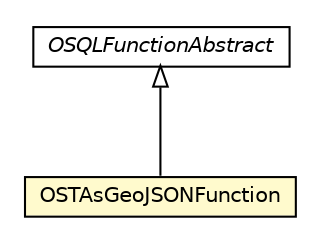 #!/usr/local/bin/dot
#
# Class diagram 
# Generated by UMLGraph version R5_6-24-gf6e263 (http://www.umlgraph.org/)
#

digraph G {
	edge [fontname="Helvetica",fontsize=10,labelfontname="Helvetica",labelfontsize=10];
	node [fontname="Helvetica",fontsize=10,shape=plaintext];
	nodesep=0.25;
	ranksep=0.5;
	// com.orientechnologies.orient.core.sql.functions.OSQLFunctionAbstract
	c6415533 [label=<<table title="com.orientechnologies.orient.core.sql.functions.OSQLFunctionAbstract" border="0" cellborder="1" cellspacing="0" cellpadding="2" port="p" href="../../orient/core/sql/functions/OSQLFunctionAbstract.html">
		<tr><td><table border="0" cellspacing="0" cellpadding="1">
<tr><td align="center" balign="center"><font face="Helvetica-Oblique"> OSQLFunctionAbstract </font></td></tr>
		</table></td></tr>
		</table>>, URL="../../orient/core/sql/functions/OSQLFunctionAbstract.html", fontname="Helvetica", fontcolor="black", fontsize=10.0];
	// com.orientechnologies.spatial.functions.OSTAsGeoJSONFunction
	c6417175 [label=<<table title="com.orientechnologies.spatial.functions.OSTAsGeoJSONFunction" border="0" cellborder="1" cellspacing="0" cellpadding="2" port="p" bgcolor="lemonChiffon" href="./OSTAsGeoJSONFunction.html">
		<tr><td><table border="0" cellspacing="0" cellpadding="1">
<tr><td align="center" balign="center"> OSTAsGeoJSONFunction </td></tr>
		</table></td></tr>
		</table>>, URL="./OSTAsGeoJSONFunction.html", fontname="Helvetica", fontcolor="black", fontsize=10.0];
	//com.orientechnologies.spatial.functions.OSTAsGeoJSONFunction extends com.orientechnologies.orient.core.sql.functions.OSQLFunctionAbstract
	c6415533:p -> c6417175:p [dir=back,arrowtail=empty];
}

